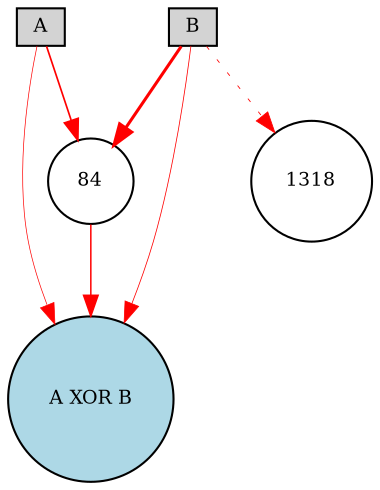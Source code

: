 digraph {
	node [fontsize=9 height=0.2 shape=circle width=0.2]
	A [fillcolor=lightgray shape=box style=filled]
	B [fillcolor=lightgray shape=box style=filled]
	"A XOR B" [fillcolor=lightblue style=filled]
	84 [fillcolor=white style=filled]
	1318 [fillcolor=white style=filled]
	A -> "A XOR B" [color=red penwidth=0.3357329897261757 style=solid]
	A -> 84 [color=red penwidth=0.8085848205758458 style=solid]
	B -> 84 [color=red penwidth=1.471221134629797 style=solid]
	84 -> "A XOR B" [color=red penwidth=0.7231262872998843 style=solid]
	B -> "A XOR B" [color=red penwidth=0.37785484409408 style=solid]
	B -> 1318 [color=red penwidth=0.4065422777117328 style=dotted]
}
